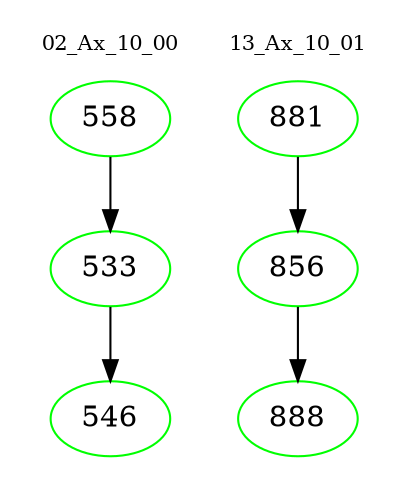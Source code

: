 digraph{
subgraph cluster_0 {
color = white
label = "02_Ax_10_00";
fontsize=10;
T0_558 [label="558", color="green"]
T0_558 -> T0_533 [color="black"]
T0_533 [label="533", color="green"]
T0_533 -> T0_546 [color="black"]
T0_546 [label="546", color="green"]
}
subgraph cluster_1 {
color = white
label = "13_Ax_10_01";
fontsize=10;
T1_881 [label="881", color="green"]
T1_881 -> T1_856 [color="black"]
T1_856 [label="856", color="green"]
T1_856 -> T1_888 [color="black"]
T1_888 [label="888", color="green"]
}
}
